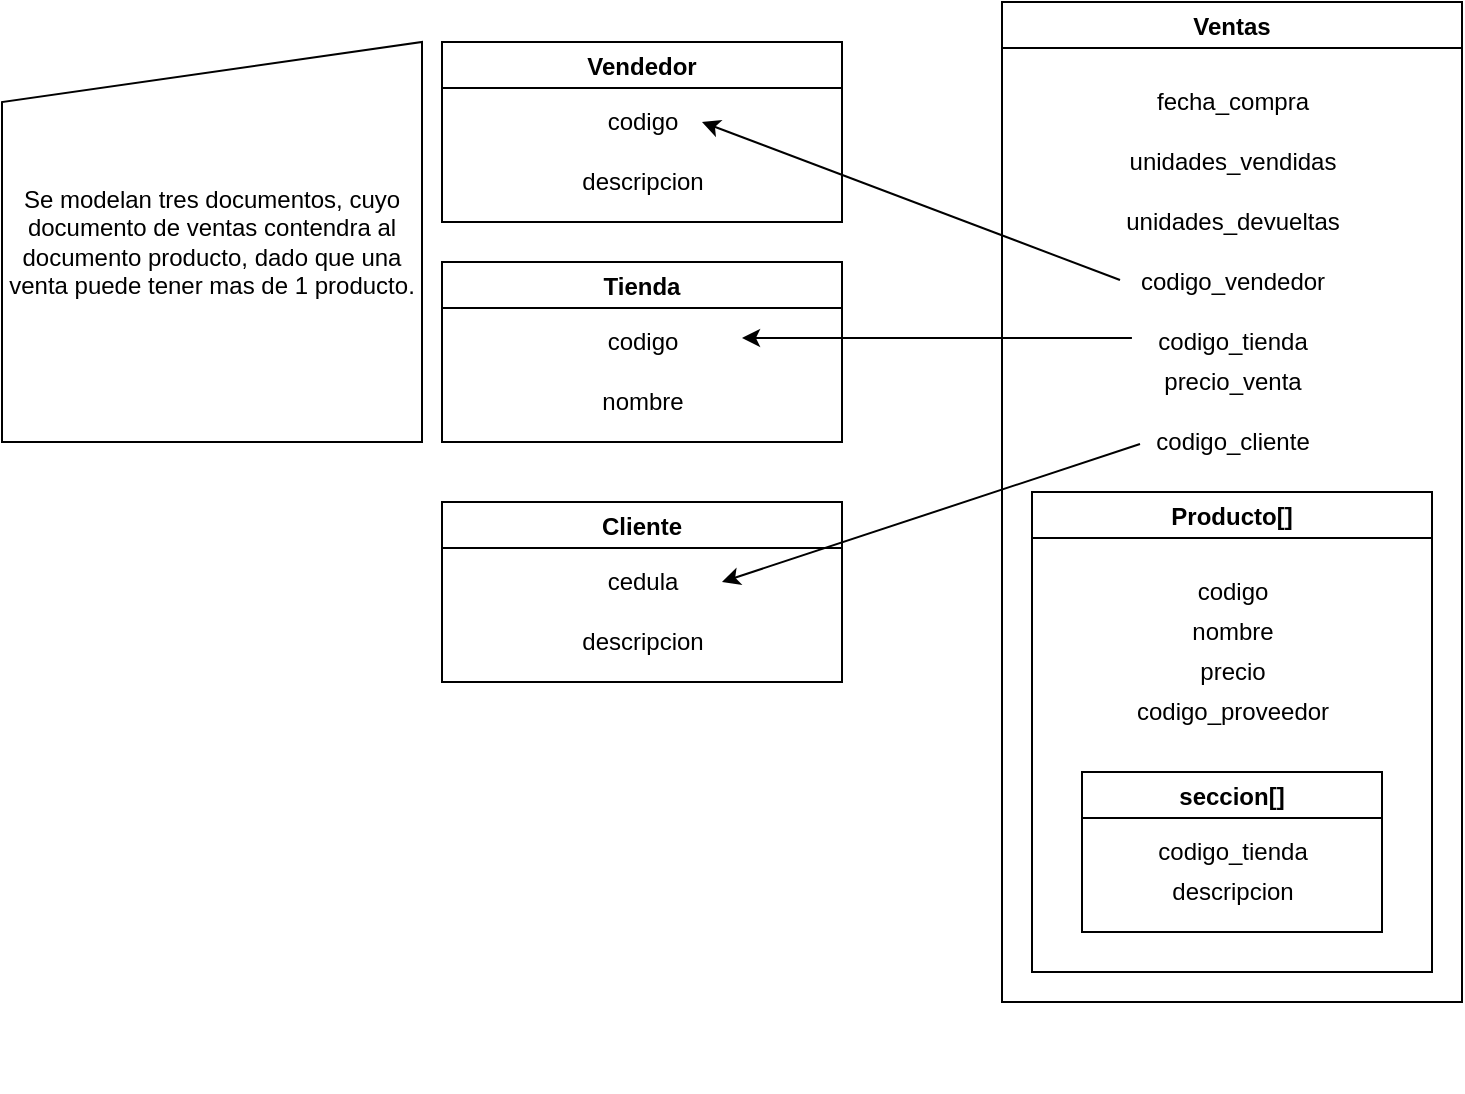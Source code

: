 <mxfile version="13.6.1" type="device"><diagram id="9JlsC5wGegEVX_OvwG0T" name="Page-1"><mxGraphModel dx="803" dy="497" grid="1" gridSize="10" guides="1" tooltips="1" connect="1" arrows="1" fold="1" page="1" pageScale="1" pageWidth="827" pageHeight="1169" math="0" shadow="0"><root><mxCell id="0"/><mxCell id="1" parent="0"/><mxCell id="2XggSjH6Pp3FmICuuKFa-1" value="Ventas" style="swimlane;" vertex="1" parent="1"><mxGeometry x="510" y="40" width="230" height="500" as="geometry"/></mxCell><mxCell id="2XggSjH6Pp3FmICuuKFa-11" value="precio_venta" style="text;html=1;align=center;verticalAlign=middle;resizable=0;points=[];autosize=1;" vertex="1" parent="2XggSjH6Pp3FmICuuKFa-1"><mxGeometry x="75" y="180" width="80" height="20" as="geometry"/></mxCell><mxCell id="2XggSjH6Pp3FmICuuKFa-16" value="" style="group" vertex="1" connectable="0" parent="2XggSjH6Pp3FmICuuKFa-1"><mxGeometry x="15" y="245" width="200" height="300" as="geometry"/></mxCell><mxCell id="2XggSjH6Pp3FmICuuKFa-15" value="" style="group" vertex="1" connectable="0" parent="2XggSjH6Pp3FmICuuKFa-16"><mxGeometry width="200" height="300" as="geometry"/></mxCell><mxCell id="2XggSjH6Pp3FmICuuKFa-13" value="" style="group" vertex="1" connectable="0" parent="2XggSjH6Pp3FmICuuKFa-15"><mxGeometry width="200" height="300" as="geometry"/></mxCell><mxCell id="2XggSjH6Pp3FmICuuKFa-23" value="" style="group" vertex="1" connectable="0" parent="2XggSjH6Pp3FmICuuKFa-13"><mxGeometry width="200" height="240" as="geometry"/></mxCell><mxCell id="2XggSjH6Pp3FmICuuKFa-2" value="Producto[]" style="swimlane;" vertex="1" parent="2XggSjH6Pp3FmICuuKFa-23"><mxGeometry width="200" height="240" as="geometry"/></mxCell><mxCell id="2XggSjH6Pp3FmICuuKFa-10" value="precio" style="text;html=1;align=center;verticalAlign=middle;resizable=0;points=[];autosize=1;" vertex="1" parent="2XggSjH6Pp3FmICuuKFa-2"><mxGeometry x="75" y="80" width="50" height="20" as="geometry"/></mxCell><mxCell id="2XggSjH6Pp3FmICuuKFa-8" value="codigo" style="text;html=1;align=center;verticalAlign=middle;resizable=0;points=[];autosize=1;" vertex="1" parent="2XggSjH6Pp3FmICuuKFa-2"><mxGeometry x="75" y="40" width="50" height="20" as="geometry"/></mxCell><mxCell id="2XggSjH6Pp3FmICuuKFa-9" value="nombre" style="text;html=1;align=center;verticalAlign=middle;resizable=0;points=[];autosize=1;" vertex="1" parent="2XggSjH6Pp3FmICuuKFa-2"><mxGeometry x="70" y="60" width="60" height="20" as="geometry"/></mxCell><mxCell id="2XggSjH6Pp3FmICuuKFa-12" value="codigo_proveedor" style="text;html=1;align=center;verticalAlign=middle;resizable=0;points=[];autosize=1;" vertex="1" parent="2XggSjH6Pp3FmICuuKFa-2"><mxGeometry x="45" y="100" width="110" height="20" as="geometry"/></mxCell><mxCell id="2XggSjH6Pp3FmICuuKFa-19" value="seccion[]" style="swimlane;" vertex="1" parent="2XggSjH6Pp3FmICuuKFa-2"><mxGeometry x="25" y="140" width="150" height="80" as="geometry"/></mxCell><mxCell id="2XggSjH6Pp3FmICuuKFa-21" value="codigo_tienda" style="text;html=1;align=center;verticalAlign=middle;resizable=0;points=[];autosize=1;" vertex="1" parent="2XggSjH6Pp3FmICuuKFa-19"><mxGeometry x="30" y="30" width="90" height="20" as="geometry"/></mxCell><mxCell id="2XggSjH6Pp3FmICuuKFa-22" value="descripcion" style="text;html=1;align=center;verticalAlign=middle;resizable=0;points=[];autosize=1;" vertex="1" parent="2XggSjH6Pp3FmICuuKFa-19"><mxGeometry x="35" y="50" width="80" height="20" as="geometry"/></mxCell><mxCell id="2XggSjH6Pp3FmICuuKFa-3" value="fecha_compra" style="text;html=1;align=center;verticalAlign=middle;resizable=0;points=[];autosize=1;" vertex="1" parent="2XggSjH6Pp3FmICuuKFa-1"><mxGeometry x="70" y="40" width="90" height="20" as="geometry"/></mxCell><mxCell id="2XggSjH6Pp3FmICuuKFa-4" value="unidades_vendidas" style="text;html=1;align=center;verticalAlign=middle;resizable=0;points=[];autosize=1;" vertex="1" parent="2XggSjH6Pp3FmICuuKFa-1"><mxGeometry x="55" y="70" width="120" height="20" as="geometry"/></mxCell><mxCell id="2XggSjH6Pp3FmICuuKFa-5" value="unidades_devueltas" style="text;html=1;align=center;verticalAlign=middle;resizable=0;points=[];autosize=1;" vertex="1" parent="2XggSjH6Pp3FmICuuKFa-1"><mxGeometry x="55" y="100" width="120" height="20" as="geometry"/></mxCell><mxCell id="2XggSjH6Pp3FmICuuKFa-6" value="codigo_vendedor" style="text;html=1;align=center;verticalAlign=middle;resizable=0;points=[];autosize=1;" vertex="1" parent="2XggSjH6Pp3FmICuuKFa-1"><mxGeometry x="60" y="130" width="110" height="20" as="geometry"/></mxCell><mxCell id="2XggSjH6Pp3FmICuuKFa-7" value="codigo_tienda" style="text;html=1;align=center;verticalAlign=middle;resizable=0;points=[];autosize=1;" vertex="1" parent="2XggSjH6Pp3FmICuuKFa-1"><mxGeometry x="70" y="160" width="90" height="20" as="geometry"/></mxCell><mxCell id="2XggSjH6Pp3FmICuuKFa-24" value="codigo_cliente" style="text;html=1;align=center;verticalAlign=middle;resizable=0;points=[];autosize=1;" vertex="1" parent="2XggSjH6Pp3FmICuuKFa-1"><mxGeometry x="70" y="210" width="90" height="20" as="geometry"/></mxCell><mxCell id="2XggSjH6Pp3FmICuuKFa-25" value="Cliente" style="swimlane;" vertex="1" parent="1"><mxGeometry x="230" y="290" width="200" height="90" as="geometry"/></mxCell><mxCell id="2XggSjH6Pp3FmICuuKFa-26" value="cedula" style="text;html=1;align=center;verticalAlign=middle;resizable=0;points=[];autosize=1;" vertex="1" parent="2XggSjH6Pp3FmICuuKFa-25"><mxGeometry x="75" y="30" width="50" height="20" as="geometry"/></mxCell><mxCell id="2XggSjH6Pp3FmICuuKFa-27" value="descripcion" style="text;html=1;align=center;verticalAlign=middle;resizable=0;points=[];autosize=1;" vertex="1" parent="2XggSjH6Pp3FmICuuKFa-25"><mxGeometry x="60" y="60" width="80" height="20" as="geometry"/></mxCell><mxCell id="2XggSjH6Pp3FmICuuKFa-28" value="Tienda" style="swimlane;" vertex="1" parent="1"><mxGeometry x="230" y="170" width="200" height="90" as="geometry"/></mxCell><mxCell id="2XggSjH6Pp3FmICuuKFa-29" value="codigo" style="text;html=1;align=center;verticalAlign=middle;resizable=0;points=[];autosize=1;" vertex="1" parent="2XggSjH6Pp3FmICuuKFa-28"><mxGeometry x="75" y="30" width="50" height="20" as="geometry"/></mxCell><mxCell id="2XggSjH6Pp3FmICuuKFa-30" value="nombre" style="text;html=1;align=center;verticalAlign=middle;resizable=0;points=[];autosize=1;" vertex="1" parent="2XggSjH6Pp3FmICuuKFa-28"><mxGeometry x="70" y="60" width="60" height="20" as="geometry"/></mxCell><mxCell id="2XggSjH6Pp3FmICuuKFa-31" value="Se modelan tres documentos, cuyo documento de ventas contendra al documento producto, dado que una venta puede tener mas de 1 producto." style="shape=manualInput;whiteSpace=wrap;html=1;" vertex="1" parent="1"><mxGeometry x="10" y="60" width="210" height="200" as="geometry"/></mxCell><mxCell id="2XggSjH6Pp3FmICuuKFa-32" value="" style="endArrow=classic;html=1;exitX=-0.056;exitY=0.4;exitDx=0;exitDy=0;exitPerimeter=0;" edge="1" parent="1" source="2XggSjH6Pp3FmICuuKFa-7"><mxGeometry width="50" height="50" relative="1" as="geometry"><mxPoint x="390" y="310" as="sourcePoint"/><mxPoint x="380" y="208" as="targetPoint"/></mxGeometry></mxCell><mxCell id="2XggSjH6Pp3FmICuuKFa-33" value="" style="endArrow=classic;html=1;exitX=-0.011;exitY=0.55;exitDx=0;exitDy=0;exitPerimeter=0;" edge="1" parent="1" source="2XggSjH6Pp3FmICuuKFa-24"><mxGeometry width="50" height="50" relative="1" as="geometry"><mxPoint x="584.96" y="218" as="sourcePoint"/><mxPoint x="370" y="330" as="targetPoint"/></mxGeometry></mxCell><mxCell id="2XggSjH6Pp3FmICuuKFa-34" value="Vendedor" style="swimlane;" vertex="1" parent="1"><mxGeometry x="230" y="60" width="200" height="90" as="geometry"/></mxCell><mxCell id="2XggSjH6Pp3FmICuuKFa-35" value="codigo" style="text;html=1;align=center;verticalAlign=middle;resizable=0;points=[];autosize=1;" vertex="1" parent="2XggSjH6Pp3FmICuuKFa-34"><mxGeometry x="75" y="30" width="50" height="20" as="geometry"/></mxCell><mxCell id="2XggSjH6Pp3FmICuuKFa-36" value="descripcion" style="text;html=1;align=center;verticalAlign=middle;resizable=0;points=[];autosize=1;" vertex="1" parent="2XggSjH6Pp3FmICuuKFa-34"><mxGeometry x="60" y="60" width="80" height="20" as="geometry"/></mxCell><mxCell id="2XggSjH6Pp3FmICuuKFa-37" value="" style="endArrow=classic;html=1;exitX=-0.009;exitY=0.45;exitDx=0;exitDy=0;exitPerimeter=0;" edge="1" parent="1" source="2XggSjH6Pp3FmICuuKFa-6"><mxGeometry width="50" height="50" relative="1" as="geometry"><mxPoint x="589.01" y="271" as="sourcePoint"/><mxPoint x="360" y="100" as="targetPoint"/></mxGeometry></mxCell></root></mxGraphModel></diagram></mxfile>